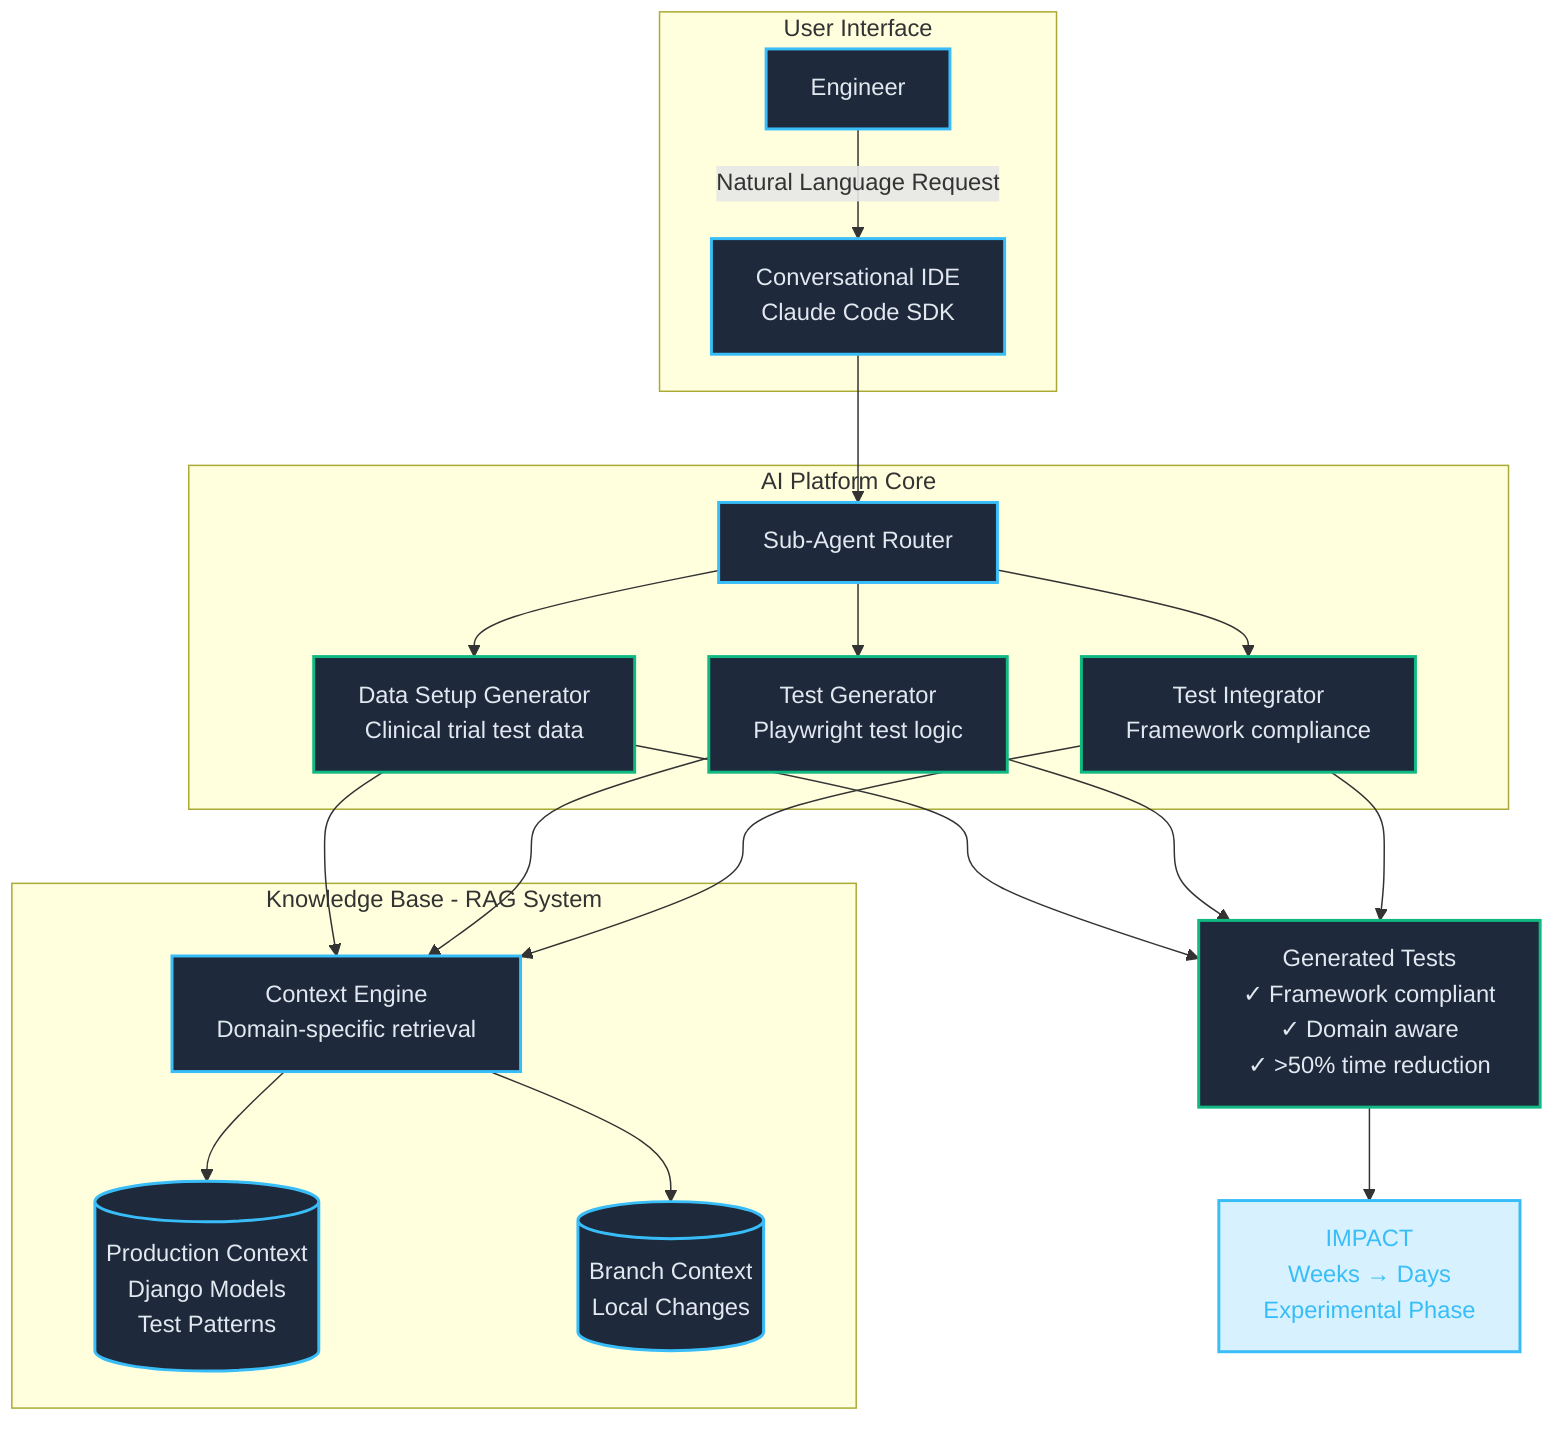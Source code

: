 graph TB
    subgraph "User Interface"
        A[Engineer] -->|Natural Language Request| B[Conversational IDE<br/>Claude Code SDK]
    end

    subgraph "AI Platform Core"
        B --> C[Sub-Agent Router]
        C --> D[Data Setup Generator<br/>Clinical trial test data]
        C --> E[Test Generator<br/>Playwright test logic]
        C --> F[Test Integrator<br/>Framework compliance]
    end

    subgraph "Knowledge Base - RAG System"
        G[(Production Context<br/>Django Models<br/>Test Patterns)]
        H[(Branch Context<br/>Local Changes)]
        I[Context Engine<br/>Domain-specific retrieval]
    end

    D --> I
    E --> I
    F --> I
    I --> G
    I --> H

    J[Generated Tests<br/>✓ Framework compliant<br/>✓ Domain aware<br/>✓ >50% time reduction] --> K[IMPACT<br/>Weeks → Days<br/>Experimental Phase]

    D --> J
    E --> J
    F --> J

    style A fill:#1e293b,stroke:#38bdf8,stroke-width:2px,color:#e2e8f0
    style B fill:#1e293b,stroke:#38bdf8,stroke-width:2px,color:#e2e8f0
    style C fill:#1e293b,stroke:#38bdf8,stroke-width:2px,color:#e2e8f0
    style D fill:#1e293b,stroke:#10b981,stroke-width:2px,color:#e2e8f0
    style E fill:#1e293b,stroke:#10b981,stroke-width:2px,color:#e2e8f0
    style F fill:#1e293b,stroke:#10b981,stroke-width:2px,color:#e2e8f0
    style G fill:#1e293b,stroke:#38bdf8,stroke-width:2px,color:#e2e8f0
    style H fill:#1e293b,stroke:#38bdf8,stroke-width:2px,color:#e2e8f0
    style I fill:#1e293b,stroke:#38bdf8,stroke-width:2px,color:#e2e8f0
    style J fill:#1e293b,stroke:#10b981,stroke-width:2px,color:#e2e8f0
    style K fill:#38bdf8,fill-opacity:0.2,stroke:#38bdf8,stroke-width:2px,color:#38bdf8